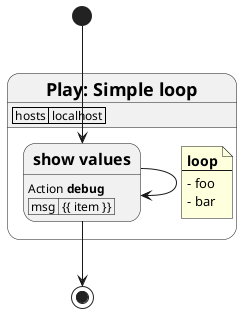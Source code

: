 @startuml
state "= Play: Simple loop" as play_1 {
    play_1 : | hosts | localhost |
    state "== show values" as task_1
    task_1 : Action **debug**
    task_1 : | msg | {{ item }} |
}
[*] --> task_1
task_1 --> [*]
task_1 --> task_1
note on link
    === loop
    ----
    - foo
    - bar
end note
@enduml

